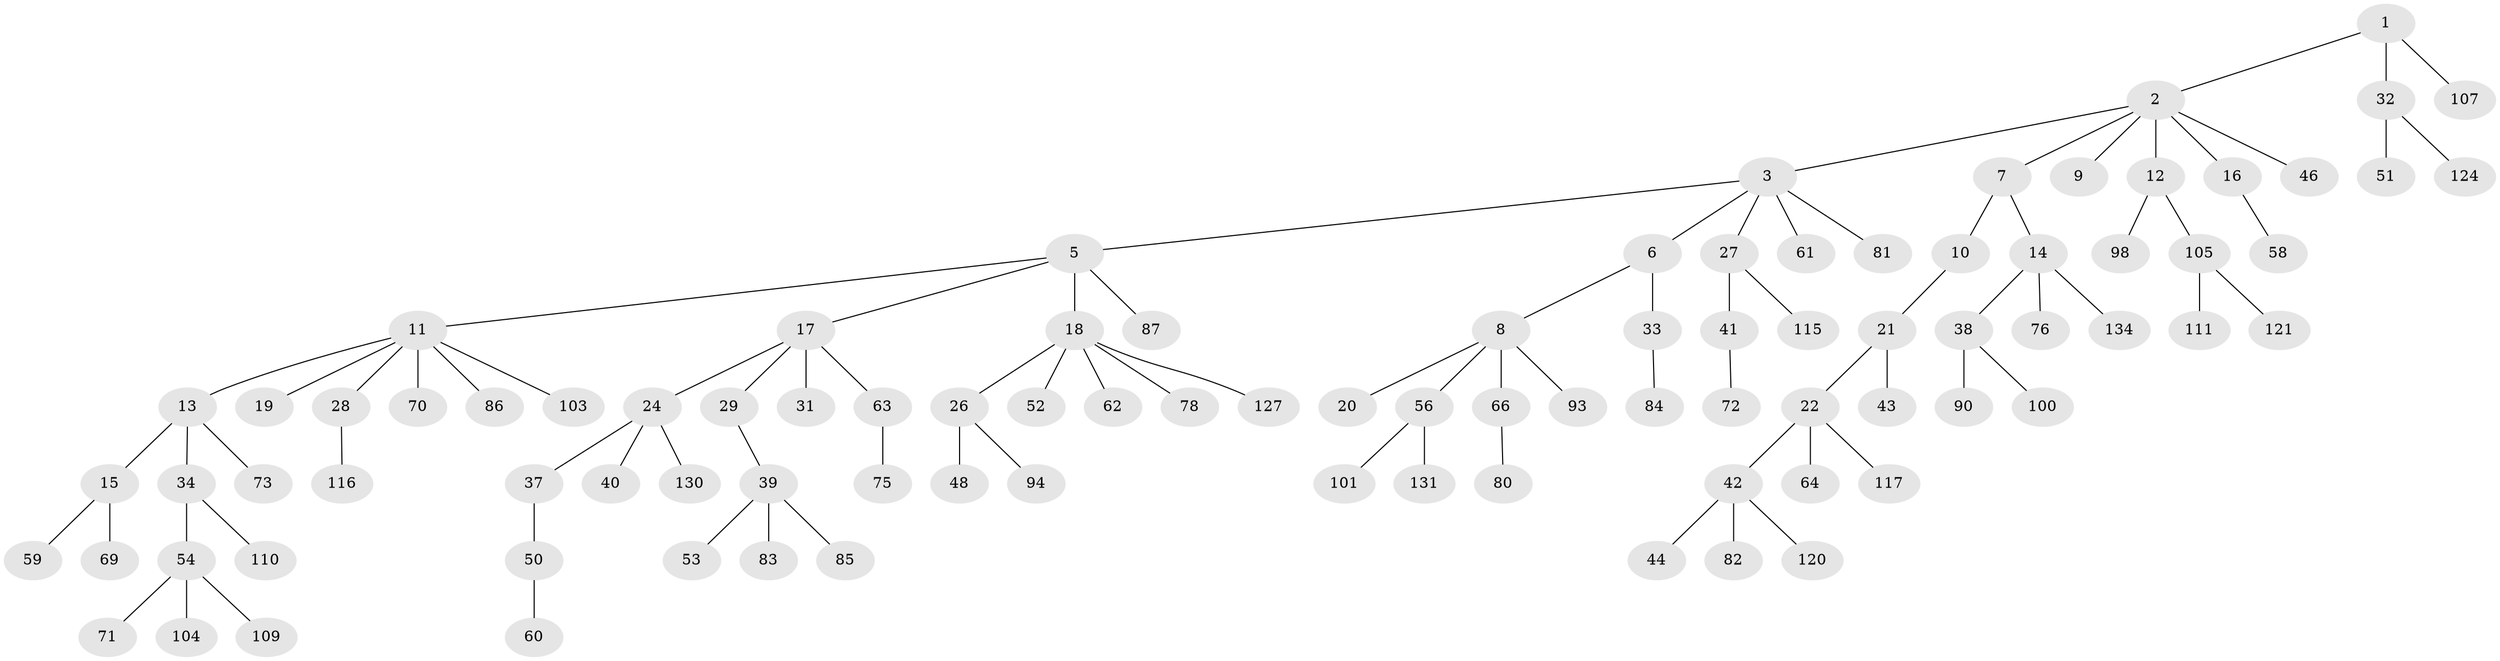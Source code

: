 // original degree distribution, {4: 0.11194029850746269, 8: 0.007462686567164179, 5: 0.029850746268656716, 3: 0.08955223880597014, 1: 0.5522388059701493, 6: 0.022388059701492536, 2: 0.1865671641791045}
// Generated by graph-tools (version 1.1) at 2025/11/02/27/25 16:11:27]
// undirected, 93 vertices, 92 edges
graph export_dot {
graph [start="1"]
  node [color=gray90,style=filled];
  1 [super="+30"];
  2 [super="+35"];
  3 [super="+4"];
  5;
  6 [super="+129"];
  7 [super="+89"];
  8 [super="+45"];
  9;
  10 [super="+36"];
  11 [super="+23"];
  12 [super="+88"];
  13 [super="+25"];
  14 [super="+114"];
  15;
  16 [super="+74"];
  17 [super="+65"];
  18 [super="+99"];
  19;
  20;
  21;
  22 [super="+119"];
  24 [super="+126"];
  26 [super="+102"];
  27 [super="+106"];
  28 [super="+67"];
  29 [super="+49"];
  31;
  32 [super="+118"];
  33;
  34;
  37 [super="+96"];
  38 [super="+113"];
  39 [super="+47"];
  40 [super="+68"];
  41;
  42 [super="+91"];
  43;
  44;
  46;
  48 [super="+77"];
  50 [super="+55"];
  51 [super="+112"];
  52;
  53;
  54 [super="+95"];
  56 [super="+57"];
  58;
  59 [super="+132"];
  60;
  61;
  62;
  63 [super="+97"];
  64 [super="+79"];
  66;
  69;
  70;
  71;
  72;
  73;
  75 [super="+123"];
  76 [super="+92"];
  78;
  80;
  81;
  82;
  83;
  84;
  85;
  86;
  87;
  90;
  93;
  94;
  98 [super="+128"];
  100;
  101;
  103 [super="+108"];
  104;
  105 [super="+125"];
  107;
  109;
  110 [super="+133"];
  111 [super="+122"];
  115;
  116;
  117;
  120;
  121;
  124;
  127;
  130;
  131;
  134;
  1 -- 2;
  1 -- 32;
  1 -- 107;
  2 -- 3;
  2 -- 7;
  2 -- 9;
  2 -- 12;
  2 -- 16;
  2 -- 46;
  3 -- 6;
  3 -- 27;
  3 -- 81;
  3 -- 5;
  3 -- 61;
  5 -- 11;
  5 -- 17;
  5 -- 18;
  5 -- 87;
  6 -- 8;
  6 -- 33;
  7 -- 10;
  7 -- 14;
  8 -- 20;
  8 -- 66;
  8 -- 56;
  8 -- 93;
  10 -- 21;
  11 -- 13;
  11 -- 19;
  11 -- 86;
  11 -- 103;
  11 -- 28;
  11 -- 70;
  12 -- 98;
  12 -- 105;
  13 -- 15;
  13 -- 34;
  13 -- 73;
  14 -- 38;
  14 -- 76;
  14 -- 134;
  15 -- 59;
  15 -- 69;
  16 -- 58;
  17 -- 24;
  17 -- 29;
  17 -- 31;
  17 -- 63;
  18 -- 26;
  18 -- 52;
  18 -- 62;
  18 -- 78;
  18 -- 127;
  21 -- 22;
  21 -- 43;
  22 -- 42;
  22 -- 64;
  22 -- 117;
  24 -- 37;
  24 -- 40;
  24 -- 130;
  26 -- 48;
  26 -- 94;
  27 -- 41;
  27 -- 115;
  28 -- 116;
  29 -- 39;
  32 -- 51;
  32 -- 124;
  33 -- 84;
  34 -- 54;
  34 -- 110;
  37 -- 50;
  38 -- 90;
  38 -- 100;
  39 -- 53;
  39 -- 83;
  39 -- 85;
  41 -- 72;
  42 -- 44;
  42 -- 82;
  42 -- 120;
  50 -- 60;
  54 -- 71;
  54 -- 109;
  54 -- 104;
  56 -- 101;
  56 -- 131;
  63 -- 75;
  66 -- 80;
  105 -- 111;
  105 -- 121;
}
